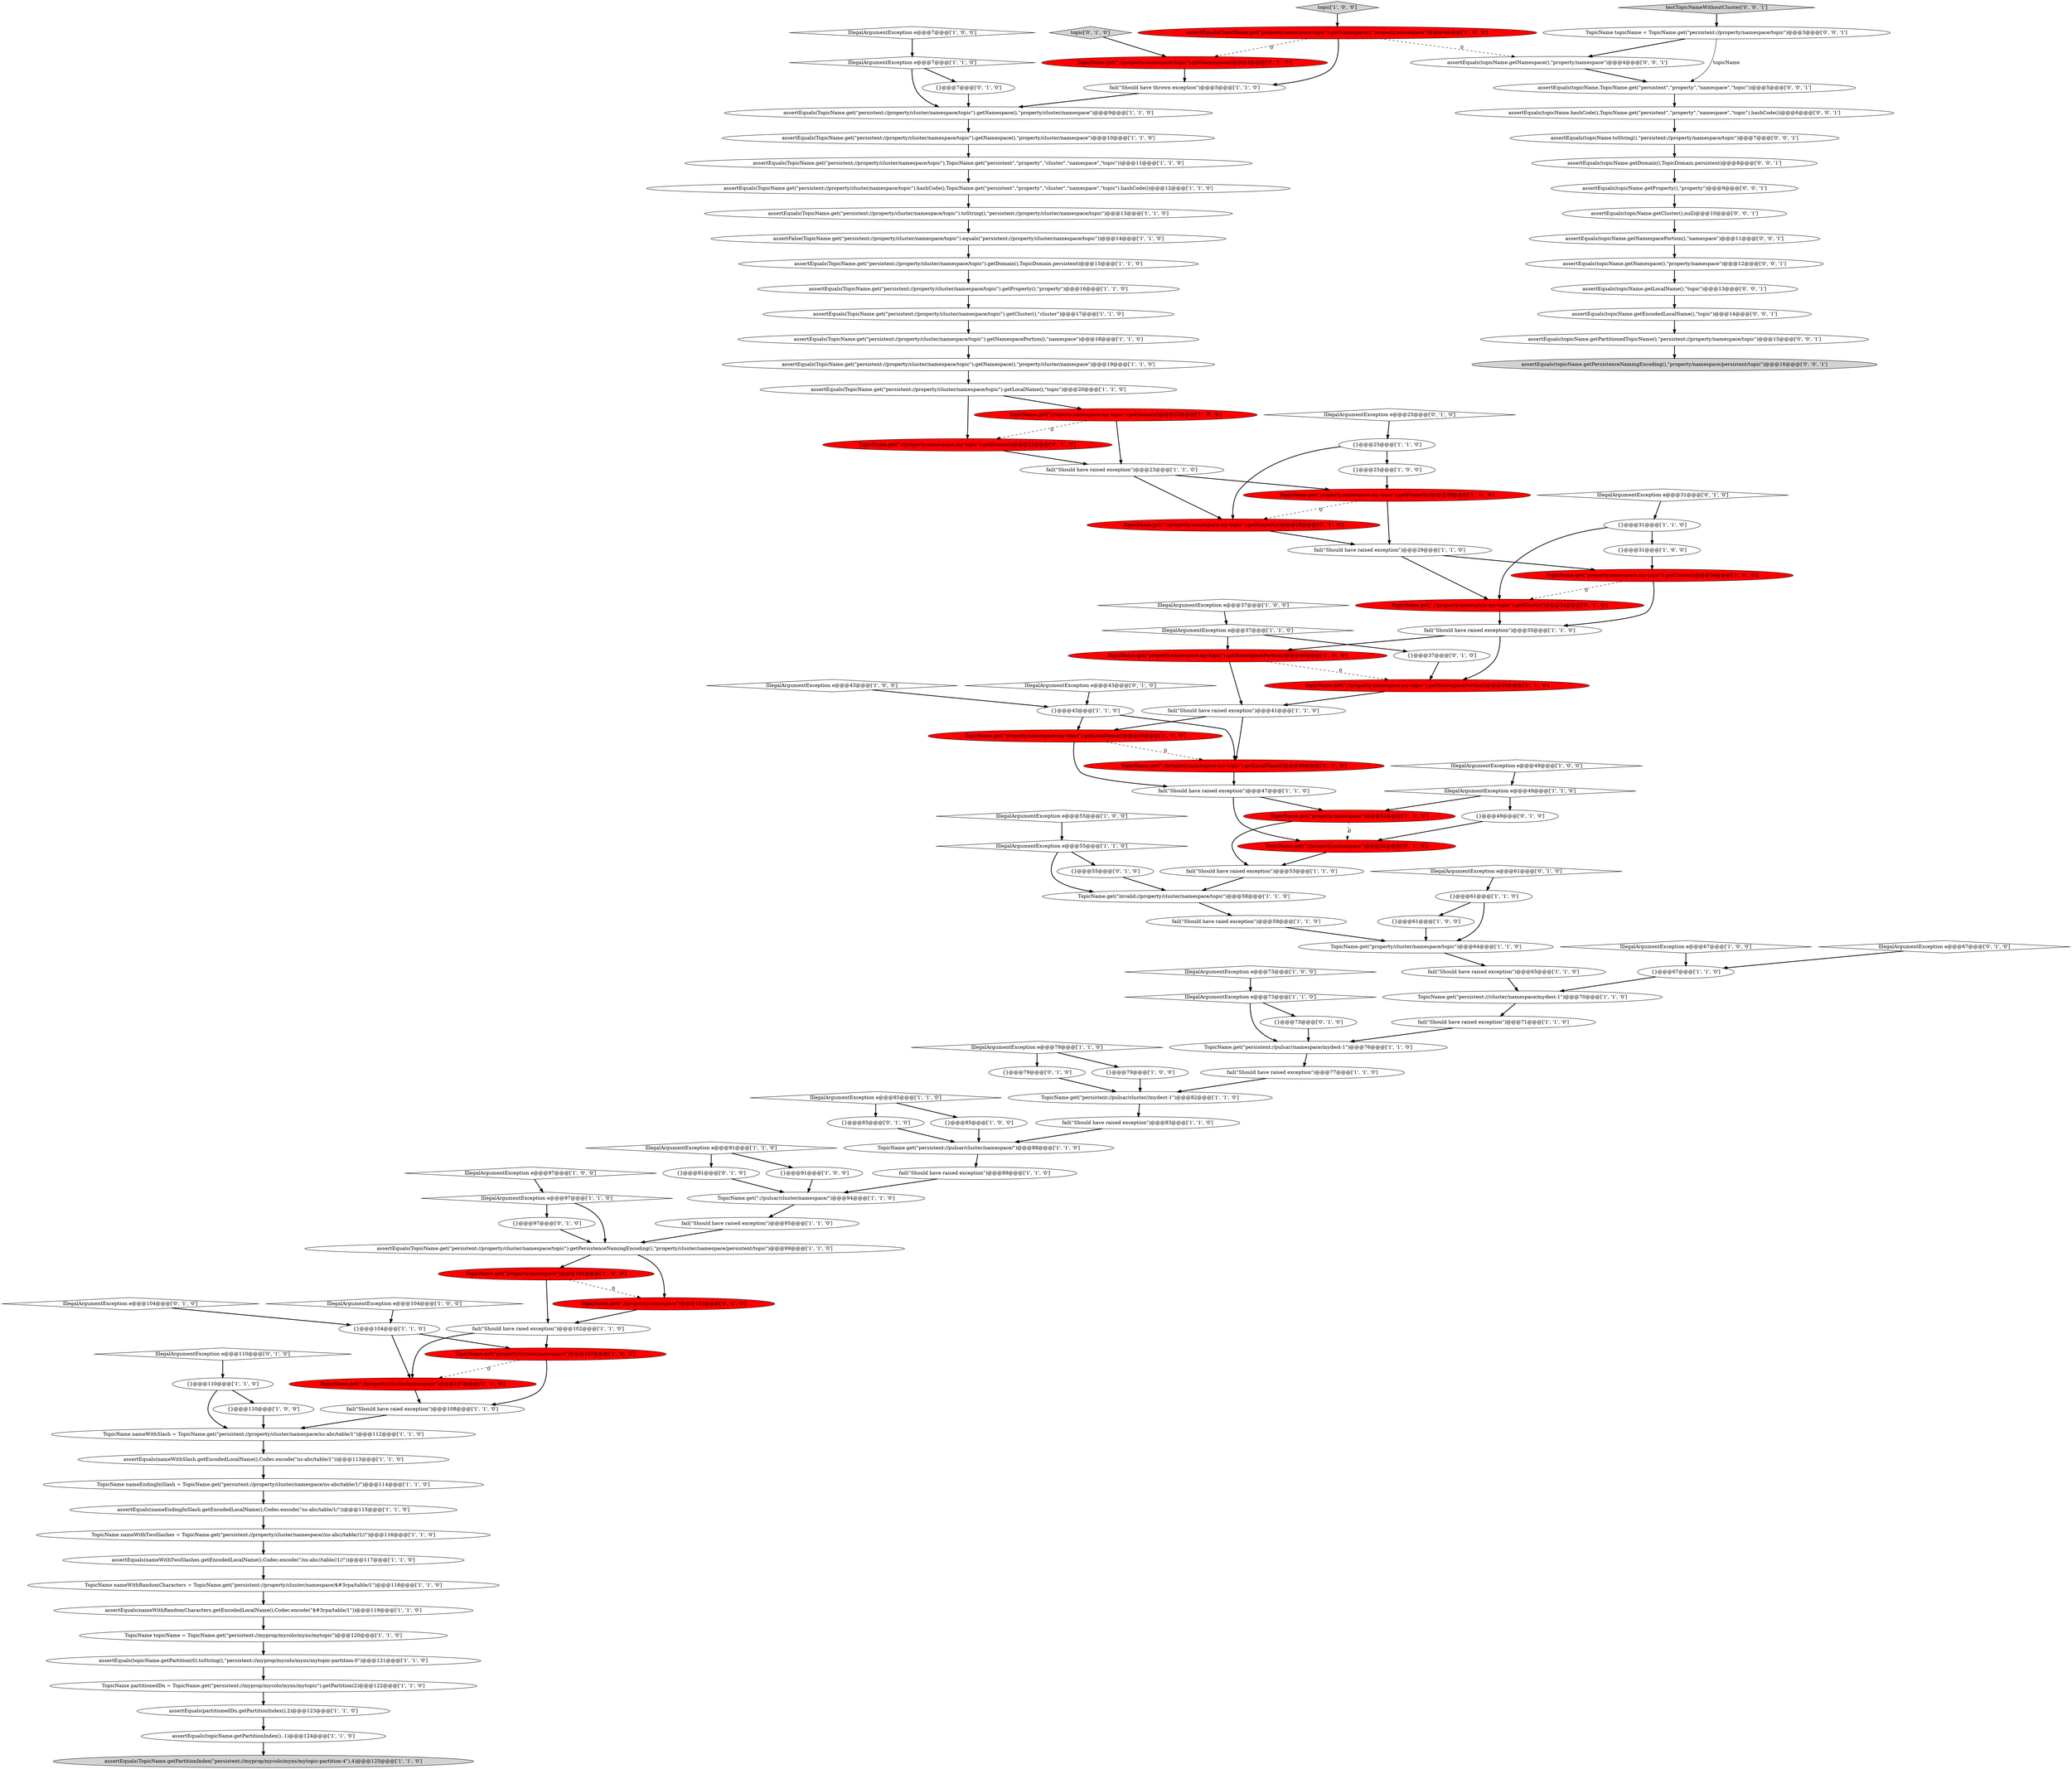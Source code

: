 digraph {
110 [style = filled, label = "{}@@@55@@@['0', '1', '0']", fillcolor = white, shape = ellipse image = "AAA0AAABBB2BBB"];
33 [style = filled, label = "IllegalArgumentException e@@@85@@@['1', '1', '0']", fillcolor = white, shape = diamond image = "AAA0AAABBB1BBB"];
4 [style = filled, label = "assertEquals(nameWithSlash.getEncodedLocalName(),Codec.encode(\"ns-abc/table/1\"))@@@113@@@['1', '1', '0']", fillcolor = white, shape = ellipse image = "AAA0AAABBB1BBB"];
111 [style = filled, label = "IllegalArgumentException e@@@67@@@['0', '1', '0']", fillcolor = white, shape = diamond image = "AAA0AAABBB2BBB"];
30 [style = filled, label = "fail(\"Should have raied exception\")@@@59@@@['1', '1', '0']", fillcolor = white, shape = ellipse image = "AAA0AAABBB1BBB"];
49 [style = filled, label = "assertEquals(TopicName.get(\"persistent://property/cluster/namespace/topic\").getLocalName(),\"topic\")@@@20@@@['1', '1', '0']", fillcolor = white, shape = ellipse image = "AAA0AAABBB1BBB"];
122 [style = filled, label = "assertEquals(topicName.getPartitionedTopicName(),\"persistent://property/namespace/topic\")@@@15@@@['0', '0', '1']", fillcolor = white, shape = ellipse image = "AAA0AAABBB3BBB"];
69 [style = filled, label = "assertEquals(TopicName.getPartitionIndex(\"persistent://myprop/mycolo/myns/mytopic-partition-4\"),4)@@@125@@@['1', '1', '0']", fillcolor = lightgray, shape = ellipse image = "AAA0AAABBB1BBB"];
15 [style = filled, label = "TopicName nameWithTwoSlashes = TopicName.get(\"persistent://property/cluster/namespace//ns-abc//table//1//\")@@@116@@@['1', '1', '0']", fillcolor = white, shape = ellipse image = "AAA0AAABBB1BBB"];
70 [style = filled, label = "IllegalArgumentException e@@@79@@@['1', '1', '0']", fillcolor = white, shape = diamond image = "AAA0AAABBB1BBB"];
100 [style = filled, label = "{}@@@85@@@['0', '1', '0']", fillcolor = white, shape = ellipse image = "AAA0AAABBB2BBB"];
22 [style = filled, label = "{}@@@110@@@['1', '1', '0']", fillcolor = white, shape = ellipse image = "AAA0AAABBB1BBB"];
121 [style = filled, label = "assertEquals(topicName.getLocalName(),\"topic\")@@@13@@@['0', '0', '1']", fillcolor = white, shape = ellipse image = "AAA0AAABBB3BBB"];
0 [style = filled, label = "{}@@@91@@@['1', '0', '0']", fillcolor = white, shape = ellipse image = "AAA0AAABBB1BBB"];
12 [style = filled, label = "assertEquals(TopicName.get(\"property.namespace:topic\").getNamespace(),\"property.namespace\")@@@4@@@['1', '0', '0']", fillcolor = red, shape = ellipse image = "AAA1AAABBB1BBB"];
17 [style = filled, label = "fail(\"Should have raised exception\")@@@29@@@['1', '1', '0']", fillcolor = white, shape = ellipse image = "AAA0AAABBB1BBB"];
106 [style = filled, label = "{}@@@49@@@['0', '1', '0']", fillcolor = white, shape = ellipse image = "AAA0AAABBB2BBB"];
47 [style = filled, label = "TopicName.get(\"persistent://pulsar//namespace/mydest-1\")@@@76@@@['1', '1', '0']", fillcolor = white, shape = ellipse image = "AAA0AAABBB1BBB"];
78 [style = filled, label = "IllegalArgumentException e@@@97@@@['1', '1', '0']", fillcolor = white, shape = diamond image = "AAA0AAABBB1BBB"];
102 [style = filled, label = "TopicName.get(\"://property.namespace\")@@@52@@@['0', '1', '0']", fillcolor = red, shape = ellipse image = "AAA1AAABBB2BBB"];
79 [style = filled, label = "assertFalse(TopicName.get(\"persistent://property/cluster/namespace/topic\").equals(\"persistent://property/cluster/namespace/topic\"))@@@14@@@['1', '1', '0']", fillcolor = white, shape = ellipse image = "AAA0AAABBB1BBB"];
64 [style = filled, label = "fail(\"Should have raised exception\")@@@83@@@['1', '1', '0']", fillcolor = white, shape = ellipse image = "AAA0AAABBB1BBB"];
120 [style = filled, label = "assertEquals(topicName.getDomain(),TopicDomain.persistent)@@@8@@@['0', '0', '1']", fillcolor = white, shape = ellipse image = "AAA0AAABBB3BBB"];
87 [style = filled, label = "fail(\"Should have thrown exception\")@@@5@@@['1', '1', '0']", fillcolor = white, shape = ellipse image = "AAA0AAABBB1BBB"];
9 [style = filled, label = "assertEquals(nameEndingInSlash.getEncodedLocalName(),Codec.encode(\"ns-abc/table/1/\"))@@@115@@@['1', '1', '0']", fillcolor = white, shape = ellipse image = "AAA0AAABBB1BBB"];
98 [style = filled, label = "TopicName.get(\"://property/cluster/namespace\")@@@107@@@['0', '1', '0']", fillcolor = red, shape = ellipse image = "AAA1AAABBB2BBB"];
26 [style = filled, label = "assertEquals(TopicName.get(\"persistent://property/cluster/namespace/topic\").getCluster(),\"cluster\")@@@17@@@['1', '1', '0']", fillcolor = white, shape = ellipse image = "AAA0AAABBB1BBB"];
83 [style = filled, label = "IllegalArgumentException e@@@49@@@['1', '1', '0']", fillcolor = white, shape = diamond image = "AAA0AAABBB1BBB"];
88 [style = filled, label = "IllegalArgumentException e@@@7@@@['1', '1', '0']", fillcolor = white, shape = diamond image = "AAA0AAABBB1BBB"];
34 [style = filled, label = "IllegalArgumentException e@@@7@@@['1', '0', '0']", fillcolor = white, shape = diamond image = "AAA0AAABBB1BBB"];
29 [style = filled, label = "{}@@@31@@@['1', '1', '0']", fillcolor = white, shape = ellipse image = "AAA0AAABBB1BBB"];
50 [style = filled, label = "TopicName.get(\"property.namespace:my-topic\").getCluster()@@@34@@@['1', '0', '0']", fillcolor = red, shape = ellipse image = "AAA1AAABBB1BBB"];
130 [style = filled, label = "assertEquals(topicName.getPersistenceNamingEncoding(),\"property/namespace/persistent/topic\")@@@16@@@['0', '0', '1']", fillcolor = lightgray, shape = ellipse image = "AAA0AAABBB3BBB"];
113 [style = filled, label = "topic['0', '1', '0']", fillcolor = lightgray, shape = diamond image = "AAA0AAABBB2BBB"];
117 [style = filled, label = "TopicName.get(\"://property.namespace:my-topic\").getProperty()@@@28@@@['0', '1', '0']", fillcolor = red, shape = ellipse image = "AAA1AAABBB2BBB"];
94 [style = filled, label = "IllegalArgumentException e@@@31@@@['0', '1', '0']", fillcolor = white, shape = diamond image = "AAA0AAABBB2BBB"];
62 [style = filled, label = "TopicName nameWithRandomCharacters = TopicName.get(\"persistent://property/cluster/namespace/$#3rpa/table/1\")@@@118@@@['1', '1', '0']", fillcolor = white, shape = ellipse image = "AAA0AAABBB1BBB"];
27 [style = filled, label = "{}@@@31@@@['1', '0', '0']", fillcolor = white, shape = ellipse image = "AAA0AAABBB1BBB"];
31 [style = filled, label = "IllegalArgumentException e@@@43@@@['1', '0', '0']", fillcolor = white, shape = diamond image = "AAA0AAABBB1BBB"];
95 [style = filled, label = "{}@@@73@@@['0', '1', '0']", fillcolor = white, shape = ellipse image = "AAA0AAABBB2BBB"];
126 [style = filled, label = "assertEquals(topicName.toString(),\"persistent://property/namespace/topic\")@@@7@@@['0', '0', '1']", fillcolor = white, shape = ellipse image = "AAA0AAABBB3BBB"];
42 [style = filled, label = "{}@@@61@@@['1', '1', '0']", fillcolor = white, shape = ellipse image = "AAA0AAABBB1BBB"];
51 [style = filled, label = "TopicName.get(\"property.namespace:my-topic\").getLocalName()@@@46@@@['1', '0', '0']", fillcolor = red, shape = ellipse image = "AAA1AAABBB1BBB"];
35 [style = filled, label = "assertEquals(topicName.getPartition(0).toString(),\"persistent://myprop/mycolo/myns/mytopic-partition-0\")@@@121@@@['1', '1', '0']", fillcolor = white, shape = ellipse image = "AAA0AAABBB1BBB"];
32 [style = filled, label = "TopicName.get(\"persistent://pulsar/cluster//mydest-1\")@@@82@@@['1', '1', '0']", fillcolor = white, shape = ellipse image = "AAA0AAABBB1BBB"];
86 [style = filled, label = "TopicName.get(\"property.namespace:my-topic\").getProperty()@@@28@@@['1', '0', '0']", fillcolor = red, shape = ellipse image = "AAA1AAABBB1BBB"];
71 [style = filled, label = "assertEquals(topicName.getPartitionIndex(),-1)@@@124@@@['1', '1', '0']", fillcolor = white, shape = ellipse image = "AAA0AAABBB1BBB"];
75 [style = filled, label = "fail(\"Should have raised exception\")@@@89@@@['1', '1', '0']", fillcolor = white, shape = ellipse image = "AAA0AAABBB1BBB"];
46 [style = filled, label = "TopicName partitionedDn = TopicName.get(\"persistent://myprop/mycolo/myns/mytopic\").getPartition(2)@@@122@@@['1', '1', '0']", fillcolor = white, shape = ellipse image = "AAA0AAABBB1BBB"];
21 [style = filled, label = "fail(\"Should have raied exception\")@@@108@@@['1', '1', '0']", fillcolor = white, shape = ellipse image = "AAA0AAABBB1BBB"];
85 [style = filled, label = "assertEquals(TopicName.get(\"persistent://property/cluster/namespace/topic\"),TopicName.get(\"persistent\",\"property\",\"cluster\",\"namespace\",\"topic\"))@@@11@@@['1', '1', '0']", fillcolor = white, shape = ellipse image = "AAA0AAABBB1BBB"];
44 [style = filled, label = "IllegalArgumentException e@@@49@@@['1', '0', '0']", fillcolor = white, shape = diamond image = "AAA0AAABBB1BBB"];
40 [style = filled, label = "IllegalArgumentException e@@@73@@@['1', '1', '0']", fillcolor = white, shape = diamond image = "AAA0AAABBB1BBB"];
52 [style = filled, label = "assertEquals(TopicName.get(\"persistent://property/cluster/namespace/topic\").getPersistenceNamingEncoding(),\"property/cluster/namespace/persistent/topic\")@@@99@@@['1', '1', '0']", fillcolor = white, shape = ellipse image = "AAA0AAABBB1BBB"];
131 [style = filled, label = "assertEquals(topicName,TopicName.get(\"persistent\",\"property\",\"namespace\",\"topic\"))@@@5@@@['0', '0', '1']", fillcolor = white, shape = ellipse image = "AAA0AAABBB3BBB"];
90 [style = filled, label = "TopicName.get(\"property.namespace\")@@@52@@@['1', '0', '0']", fillcolor = red, shape = ellipse image = "AAA1AAABBB1BBB"];
16 [style = filled, label = "assertEquals(nameWithTwoSlashes.getEncodedLocalName(),Codec.encode(\"/ns-abc//table//1//\"))@@@117@@@['1', '1', '0']", fillcolor = white, shape = ellipse image = "AAA0AAABBB1BBB"];
93 [style = filled, label = "TopicName.get(\"://property.namespace:my-topic\").getNamespacePortion()@@@40@@@['0', '1', '0']", fillcolor = red, shape = ellipse image = "AAA1AAABBB2BBB"];
45 [style = filled, label = "IllegalArgumentException e@@@37@@@['1', '0', '0']", fillcolor = white, shape = diamond image = "AAA0AAABBB1BBB"];
18 [style = filled, label = "{}@@@67@@@['1', '1', '0']", fillcolor = white, shape = ellipse image = "AAA0AAABBB1BBB"];
109 [style = filled, label = "{}@@@79@@@['0', '1', '0']", fillcolor = white, shape = ellipse image = "AAA0AAABBB2BBB"];
67 [style = filled, label = "fail(\"Should have raised exception\")@@@77@@@['1', '1', '0']", fillcolor = white, shape = ellipse image = "AAA0AAABBB1BBB"];
25 [style = filled, label = "assertEquals(TopicName.get(\"persistent://property/cluster/namespace/topic\").getDomain(),TopicDomain.persistent)@@@15@@@['1', '1', '0']", fillcolor = white, shape = ellipse image = "AAA0AAABBB1BBB"];
63 [style = filled, label = "TopicName.get(\"invalid://property/cluster/namespace/topic\")@@@58@@@['1', '1', '0']", fillcolor = white, shape = ellipse image = "AAA0AAABBB1BBB"];
97 [style = filled, label = "{}@@@91@@@['0', '1', '0']", fillcolor = white, shape = ellipse image = "AAA0AAABBB2BBB"];
55 [style = filled, label = "topic['1', '0', '0']", fillcolor = lightgray, shape = diamond image = "AAA0AAABBB1BBB"];
28 [style = filled, label = "fail(\"Should have raised exception\")@@@53@@@['1', '1', '0']", fillcolor = white, shape = ellipse image = "AAA0AAABBB1BBB"];
80 [style = filled, label = "fail(\"Should have raised exception\")@@@47@@@['1', '1', '0']", fillcolor = white, shape = ellipse image = "AAA0AAABBB1BBB"];
20 [style = filled, label = "{}@@@85@@@['1', '0', '0']", fillcolor = white, shape = ellipse image = "AAA0AAABBB1BBB"];
57 [style = filled, label = "TopicName nameWithSlash = TopicName.get(\"persistent://property/cluster/namespace/ns-abc/table/1\")@@@112@@@['1', '1', '0']", fillcolor = white, shape = ellipse image = "AAA0AAABBB1BBB"];
53 [style = filled, label = "fail(\"Should have raised exception\")@@@35@@@['1', '1', '0']", fillcolor = white, shape = ellipse image = "AAA0AAABBB1BBB"];
6 [style = filled, label = "IllegalArgumentException e@@@67@@@['1', '0', '0']", fillcolor = white, shape = diamond image = "AAA0AAABBB1BBB"];
56 [style = filled, label = "IllegalArgumentException e@@@97@@@['1', '0', '0']", fillcolor = white, shape = diamond image = "AAA0AAABBB1BBB"];
73 [style = filled, label = "TopicName.get(\"property.namespace:my-topic\").getDomain()@@@22@@@['1', '0', '0']", fillcolor = red, shape = ellipse image = "AAA1AAABBB1BBB"];
61 [style = filled, label = "TopicName.get(\"://pulsar/cluster/namespace/\")@@@94@@@['1', '1', '0']", fillcolor = white, shape = ellipse image = "AAA0AAABBB1BBB"];
125 [style = filled, label = "testTopicNameWithoutCluster['0', '0', '1']", fillcolor = lightgray, shape = diamond image = "AAA0AAABBB3BBB"];
23 [style = filled, label = "{}@@@104@@@['1', '1', '0']", fillcolor = white, shape = ellipse image = "AAA0AAABBB1BBB"];
104 [style = filled, label = "TopicName.get(\"://property.namespace:my-topic\").getDomain()@@@22@@@['0', '1', '0']", fillcolor = red, shape = ellipse image = "AAA1AAABBB2BBB"];
48 [style = filled, label = "IllegalArgumentException e@@@37@@@['1', '1', '0']", fillcolor = white, shape = diamond image = "AAA0AAABBB1BBB"];
112 [style = filled, label = "IllegalArgumentException e@@@104@@@['0', '1', '0']", fillcolor = white, shape = diamond image = "AAA0AAABBB2BBB"];
37 [style = filled, label = "{}@@@79@@@['1', '0', '0']", fillcolor = white, shape = ellipse image = "AAA0AAABBB1BBB"];
72 [style = filled, label = "TopicName.get(\"persistent://pulsar/cluster/namespace/\")@@@88@@@['1', '1', '0']", fillcolor = white, shape = ellipse image = "AAA0AAABBB1BBB"];
11 [style = filled, label = "assertEquals(TopicName.get(\"persistent://property/cluster/namespace/topic\").getNamespacePortion(),\"namespace\")@@@18@@@['1', '1', '0']", fillcolor = white, shape = ellipse image = "AAA0AAABBB1BBB"];
59 [style = filled, label = "TopicName.get(\"property/cluster/namespace\")@@@107@@@['1', '0', '0']", fillcolor = red, shape = ellipse image = "AAA1AAABBB1BBB"];
14 [style = filled, label = "{}@@@110@@@['1', '0', '0']", fillcolor = white, shape = ellipse image = "AAA0AAABBB1BBB"];
92 [style = filled, label = "TopicName.get(\"://property.namespace:my-topic\").getLocalName()@@@46@@@['0', '1', '0']", fillcolor = red, shape = ellipse image = "AAA1AAABBB2BBB"];
103 [style = filled, label = "{}@@@97@@@['0', '1', '0']", fillcolor = white, shape = ellipse image = "AAA0AAABBB2BBB"];
108 [style = filled, label = "{}@@@7@@@['0', '1', '0']", fillcolor = white, shape = ellipse image = "AAA0AAABBB2BBB"];
77 [style = filled, label = "assertEquals(TopicName.get(\"persistent://property/cluster/namespace/topic\").toString(),\"persistent://property/cluster/namespace/topic\")@@@13@@@['1', '1', '0']", fillcolor = white, shape = ellipse image = "AAA0AAABBB1BBB"];
123 [style = filled, label = "assertEquals(topicName.getCluster(),null)@@@10@@@['0', '0', '1']", fillcolor = white, shape = ellipse image = "AAA0AAABBB3BBB"];
7 [style = filled, label = "assertEquals(TopicName.get(\"persistent://property/cluster/namespace/topic\").hashCode(),TopicName.get(\"persistent\",\"property\",\"cluster\",\"namespace\",\"topic\").hashCode())@@@12@@@['1', '1', '0']", fillcolor = white, shape = ellipse image = "AAA0AAABBB1BBB"];
96 [style = filled, label = "TopicName.get(\"://property.namespace:topic\").getNamespace()@@@4@@@['0', '1', '0']", fillcolor = red, shape = ellipse image = "AAA1AAABBB2BBB"];
99 [style = filled, label = "TopicName.get(\"://property.namespace:my-topic\").getCluster()@@@34@@@['0', '1', '0']", fillcolor = red, shape = ellipse image = "AAA1AAABBB2BBB"];
65 [style = filled, label = "TopicName.get(\"persistent:///cluster/namespace/mydest-1\")@@@70@@@['1', '1', '0']", fillcolor = white, shape = ellipse image = "AAA0AAABBB1BBB"];
132 [style = filled, label = "assertEquals(topicName.getProperty(),\"property\")@@@9@@@['0', '0', '1']", fillcolor = white, shape = ellipse image = "AAA0AAABBB3BBB"];
39 [style = filled, label = "fail(\"Should have raised exception\")@@@65@@@['1', '1', '0']", fillcolor = white, shape = ellipse image = "AAA0AAABBB1BBB"];
68 [style = filled, label = "TopicName topicName = TopicName.get(\"persistent://myprop/mycolo/myns/mytopic\")@@@120@@@['1', '1', '0']", fillcolor = white, shape = ellipse image = "AAA0AAABBB1BBB"];
41 [style = filled, label = "fail(\"Should have raised exception\")@@@41@@@['1', '1', '0']", fillcolor = white, shape = ellipse image = "AAA0AAABBB1BBB"];
119 [style = filled, label = "assertEquals(topicName.getNamespace(),\"property/namespace\")@@@12@@@['0', '0', '1']", fillcolor = white, shape = ellipse image = "AAA0AAABBB3BBB"];
19 [style = filled, label = "IllegalArgumentException e@@@104@@@['1', '0', '0']", fillcolor = white, shape = diamond image = "AAA0AAABBB1BBB"];
38 [style = filled, label = "TopicName.get(\"property.namespace\")@@@101@@@['1', '0', '0']", fillcolor = red, shape = ellipse image = "AAA1AAABBB1BBB"];
43 [style = filled, label = "assertEquals(TopicName.get(\"persistent://property/cluster/namespace/topic\").getNamespace(),\"property/cluster/namespace\")@@@10@@@['1', '1', '0']", fillcolor = white, shape = ellipse image = "AAA0AAABBB1BBB"];
116 [style = filled, label = "TopicName.get(\"://property.namespace\")@@@101@@@['0', '1', '0']", fillcolor = red, shape = ellipse image = "AAA1AAABBB2BBB"];
127 [style = filled, label = "assertEquals(topicName.getNamespace(),\"property/namespace\")@@@4@@@['0', '0', '1']", fillcolor = white, shape = ellipse image = "AAA0AAABBB3BBB"];
129 [style = filled, label = "TopicName topicName = TopicName.get(\"persistent://property/namespace/topic\")@@@3@@@['0', '0', '1']", fillcolor = white, shape = ellipse image = "AAA0AAABBB3BBB"];
115 [style = filled, label = "IllegalArgumentException e@@@43@@@['0', '1', '0']", fillcolor = white, shape = diamond image = "AAA0AAABBB2BBB"];
54 [style = filled, label = "fail(\"Should have raied exception\")@@@102@@@['1', '1', '0']", fillcolor = white, shape = ellipse image = "AAA0AAABBB1BBB"];
58 [style = filled, label = "assertEquals(TopicName.get(\"persistent://property/cluster/namespace/topic\").getNamespace(),\"property/cluster/namespace\")@@@9@@@['1', '1', '0']", fillcolor = white, shape = ellipse image = "AAA0AAABBB1BBB"];
10 [style = filled, label = "TopicName.get(\"property.namespace:my-topic\").getNamespacePortion()@@@40@@@['1', '0', '0']", fillcolor = red, shape = ellipse image = "AAA1AAABBB1BBB"];
2 [style = filled, label = "{}@@@25@@@['1', '0', '0']", fillcolor = white, shape = ellipse image = "AAA0AAABBB1BBB"];
114 [style = filled, label = "IllegalArgumentException e@@@110@@@['0', '1', '0']", fillcolor = white, shape = diamond image = "AAA0AAABBB2BBB"];
74 [style = filled, label = "fail(\"Should have raised exception\")@@@95@@@['1', '1', '0']", fillcolor = white, shape = ellipse image = "AAA0AAABBB1BBB"];
36 [style = filled, label = "fail(\"Should have raised exception\")@@@23@@@['1', '1', '0']", fillcolor = white, shape = ellipse image = "AAA0AAABBB1BBB"];
89 [style = filled, label = "assertEquals(TopicName.get(\"persistent://property/cluster/namespace/topic\").getNamespace(),\"property/cluster/namespace\")@@@19@@@['1', '1', '0']", fillcolor = white, shape = ellipse image = "AAA0AAABBB1BBB"];
105 [style = filled, label = "{}@@@37@@@['0', '1', '0']", fillcolor = white, shape = ellipse image = "AAA0AAABBB2BBB"];
84 [style = filled, label = "{}@@@43@@@['1', '1', '0']", fillcolor = white, shape = ellipse image = "AAA0AAABBB1BBB"];
81 [style = filled, label = "assertEquals(nameWithRandomCharacters.getEncodedLocalName(),Codec.encode(\"$#3rpa/table/1\"))@@@119@@@['1', '1', '0']", fillcolor = white, shape = ellipse image = "AAA0AAABBB1BBB"];
82 [style = filled, label = "IllegalArgumentException e@@@55@@@['1', '0', '0']", fillcolor = white, shape = diamond image = "AAA0AAABBB1BBB"];
13 [style = filled, label = "IllegalArgumentException e@@@91@@@['1', '1', '0']", fillcolor = white, shape = diamond image = "AAA0AAABBB1BBB"];
101 [style = filled, label = "IllegalArgumentException e@@@25@@@['0', '1', '0']", fillcolor = white, shape = diamond image = "AAA0AAABBB2BBB"];
24 [style = filled, label = "{}@@@61@@@['1', '0', '0']", fillcolor = white, shape = ellipse image = "AAA0AAABBB1BBB"];
5 [style = filled, label = "TopicName.get(\"property/cluster/namespace/topic\")@@@64@@@['1', '1', '0']", fillcolor = white, shape = ellipse image = "AAA0AAABBB1BBB"];
124 [style = filled, label = "assertEquals(topicName.hashCode(),TopicName.get(\"persistent\",\"property\",\"namespace\",\"topic\").hashCode())@@@6@@@['0', '0', '1']", fillcolor = white, shape = ellipse image = "AAA0AAABBB3BBB"];
8 [style = filled, label = "fail(\"Should have raised exception\")@@@71@@@['1', '1', '0']", fillcolor = white, shape = ellipse image = "AAA0AAABBB1BBB"];
1 [style = filled, label = "assertEquals(partitionedDn.getPartitionIndex(),2)@@@123@@@['1', '1', '0']", fillcolor = white, shape = ellipse image = "AAA0AAABBB1BBB"];
66 [style = filled, label = "assertEquals(TopicName.get(\"persistent://property/cluster/namespace/topic\").getProperty(),\"property\")@@@16@@@['1', '1', '0']", fillcolor = white, shape = ellipse image = "AAA0AAABBB1BBB"];
107 [style = filled, label = "IllegalArgumentException e@@@61@@@['0', '1', '0']", fillcolor = white, shape = diamond image = "AAA0AAABBB2BBB"];
76 [style = filled, label = "TopicName nameEndingInSlash = TopicName.get(\"persistent://property/cluster/namespace/ns-abc/table/1/\")@@@114@@@['1', '1', '0']", fillcolor = white, shape = ellipse image = "AAA0AAABBB1BBB"];
118 [style = filled, label = "assertEquals(topicName.getNamespacePortion(),\"namespace\")@@@11@@@['0', '0', '1']", fillcolor = white, shape = ellipse image = "AAA0AAABBB3BBB"];
60 [style = filled, label = "{}@@@25@@@['1', '1', '0']", fillcolor = white, shape = ellipse image = "AAA0AAABBB1BBB"];
128 [style = filled, label = "assertEquals(topicName.getEncodedLocalName(),\"topic\")@@@14@@@['0', '0', '1']", fillcolor = white, shape = ellipse image = "AAA0AAABBB3BBB"];
91 [style = filled, label = "IllegalArgumentException e@@@55@@@['1', '1', '0']", fillcolor = white, shape = diamond image = "AAA0AAABBB1BBB"];
3 [style = filled, label = "IllegalArgumentException e@@@73@@@['1', '0', '0']", fillcolor = white, shape = diamond image = "AAA0AAABBB1BBB"];
68->35 [style = bold, label=""];
100->72 [style = bold, label=""];
92->80 [style = bold, label=""];
56->78 [style = bold, label=""];
108->58 [style = bold, label=""];
66->26 [style = bold, label=""];
91->110 [style = bold, label=""];
99->53 [style = bold, label=""];
70->37 [style = bold, label=""];
13->97 [style = bold, label=""];
51->92 [style = dashed, label="0"];
10->41 [style = bold, label=""];
45->48 [style = bold, label=""];
91->63 [style = bold, label=""];
34->88 [style = bold, label=""];
26->11 [style = bold, label=""];
96->87 [style = bold, label=""];
128->122 [style = bold, label=""];
60->117 [style = bold, label=""];
36->86 [style = bold, label=""];
125->129 [style = bold, label=""];
22->57 [style = bold, label=""];
40->47 [style = bold, label=""];
107->42 [style = bold, label=""];
48->10 [style = bold, label=""];
8->47 [style = bold, label=""];
37->32 [style = bold, label=""];
111->18 [style = bold, label=""];
84->92 [style = bold, label=""];
53->93 [style = bold, label=""];
83->90 [style = bold, label=""];
16->62 [style = bold, label=""];
55->12 [style = bold, label=""];
31->84 [style = bold, label=""];
86->17 [style = bold, label=""];
105->93 [style = bold, label=""];
82->91 [style = bold, label=""];
120->132 [style = bold, label=""];
61->74 [style = bold, label=""];
11->89 [style = bold, label=""];
5->39 [style = bold, label=""];
132->123 [style = bold, label=""];
126->120 [style = bold, label=""];
129->127 [style = bold, label=""];
75->61 [style = bold, label=""];
80->90 [style = bold, label=""];
124->126 [style = bold, label=""];
123->118 [style = bold, label=""];
24->5 [style = bold, label=""];
49->73 [style = bold, label=""];
118->119 [style = bold, label=""];
4->76 [style = bold, label=""];
29->27 [style = bold, label=""];
36->117 [style = bold, label=""];
94->29 [style = bold, label=""];
28->63 [style = bold, label=""];
117->17 [style = bold, label=""];
40->95 [style = bold, label=""];
103->52 [style = bold, label=""];
81->68 [style = bold, label=""];
80->102 [style = bold, label=""];
12->96 [style = dashed, label="0"];
38->116 [style = dashed, label="0"];
88->58 [style = bold, label=""];
33->100 [style = bold, label=""];
14->57 [style = bold, label=""];
48->105 [style = bold, label=""];
54->59 [style = bold, label=""];
2->86 [style = bold, label=""];
115->84 [style = bold, label=""];
18->65 [style = bold, label=""];
22->14 [style = bold, label=""];
53->10 [style = bold, label=""];
54->98 [style = bold, label=""];
23->59 [style = bold, label=""];
32->64 [style = bold, label=""];
23->98 [style = bold, label=""];
59->21 [style = bold, label=""];
13->0 [style = bold, label=""];
65->8 [style = bold, label=""];
64->72 [style = bold, label=""];
86->117 [style = dashed, label="0"];
10->93 [style = dashed, label="0"];
114->22 [style = bold, label=""];
58->43 [style = bold, label=""];
129->131 [style = solid, label="topicName"];
60->2 [style = bold, label=""];
21->57 [style = bold, label=""];
72->75 [style = bold, label=""];
38->54 [style = bold, label=""];
6->18 [style = bold, label=""];
110->63 [style = bold, label=""];
78->103 [style = bold, label=""];
121->128 [style = bold, label=""];
49->104 [style = bold, label=""];
12->127 [style = dashed, label="0"];
122->130 [style = bold, label=""];
83->106 [style = bold, label=""];
78->52 [style = bold, label=""];
112->23 [style = bold, label=""];
104->36 [style = bold, label=""];
42->24 [style = bold, label=""];
131->124 [style = bold, label=""];
7->77 [style = bold, label=""];
79->25 [style = bold, label=""];
87->58 [style = bold, label=""];
52->116 [style = bold, label=""];
17->50 [style = bold, label=""];
30->5 [style = bold, label=""];
0->61 [style = bold, label=""];
101->60 [style = bold, label=""];
106->102 [style = bold, label=""];
41->92 [style = bold, label=""];
73->104 [style = dashed, label="0"];
98->21 [style = bold, label=""];
76->9 [style = bold, label=""];
59->98 [style = dashed, label="0"];
67->32 [style = bold, label=""];
62->81 [style = bold, label=""];
12->87 [style = bold, label=""];
44->83 [style = bold, label=""];
109->32 [style = bold, label=""];
57->4 [style = bold, label=""];
70->109 [style = bold, label=""];
90->102 [style = dashed, label="0"];
85->7 [style = bold, label=""];
33->20 [style = bold, label=""];
3->40 [style = bold, label=""];
74->52 [style = bold, label=""];
89->49 [style = bold, label=""];
52->38 [style = bold, label=""];
84->51 [style = bold, label=""];
1->71 [style = bold, label=""];
93->41 [style = bold, label=""];
15->16 [style = bold, label=""];
39->65 [style = bold, label=""];
43->85 [style = bold, label=""];
63->30 [style = bold, label=""];
71->69 [style = bold, label=""];
77->79 [style = bold, label=""];
73->36 [style = bold, label=""];
116->54 [style = bold, label=""];
119->121 [style = bold, label=""];
46->1 [style = bold, label=""];
41->51 [style = bold, label=""];
9->15 [style = bold, label=""];
19->23 [style = bold, label=""];
17->99 [style = bold, label=""];
27->50 [style = bold, label=""];
50->99 [style = dashed, label="0"];
102->28 [style = bold, label=""];
20->72 [style = bold, label=""];
47->67 [style = bold, label=""];
95->47 [style = bold, label=""];
29->99 [style = bold, label=""];
42->5 [style = bold, label=""];
127->131 [style = bold, label=""];
88->108 [style = bold, label=""];
90->28 [style = bold, label=""];
97->61 [style = bold, label=""];
113->96 [style = bold, label=""];
25->66 [style = bold, label=""];
50->53 [style = bold, label=""];
51->80 [style = bold, label=""];
35->46 [style = bold, label=""];
}
